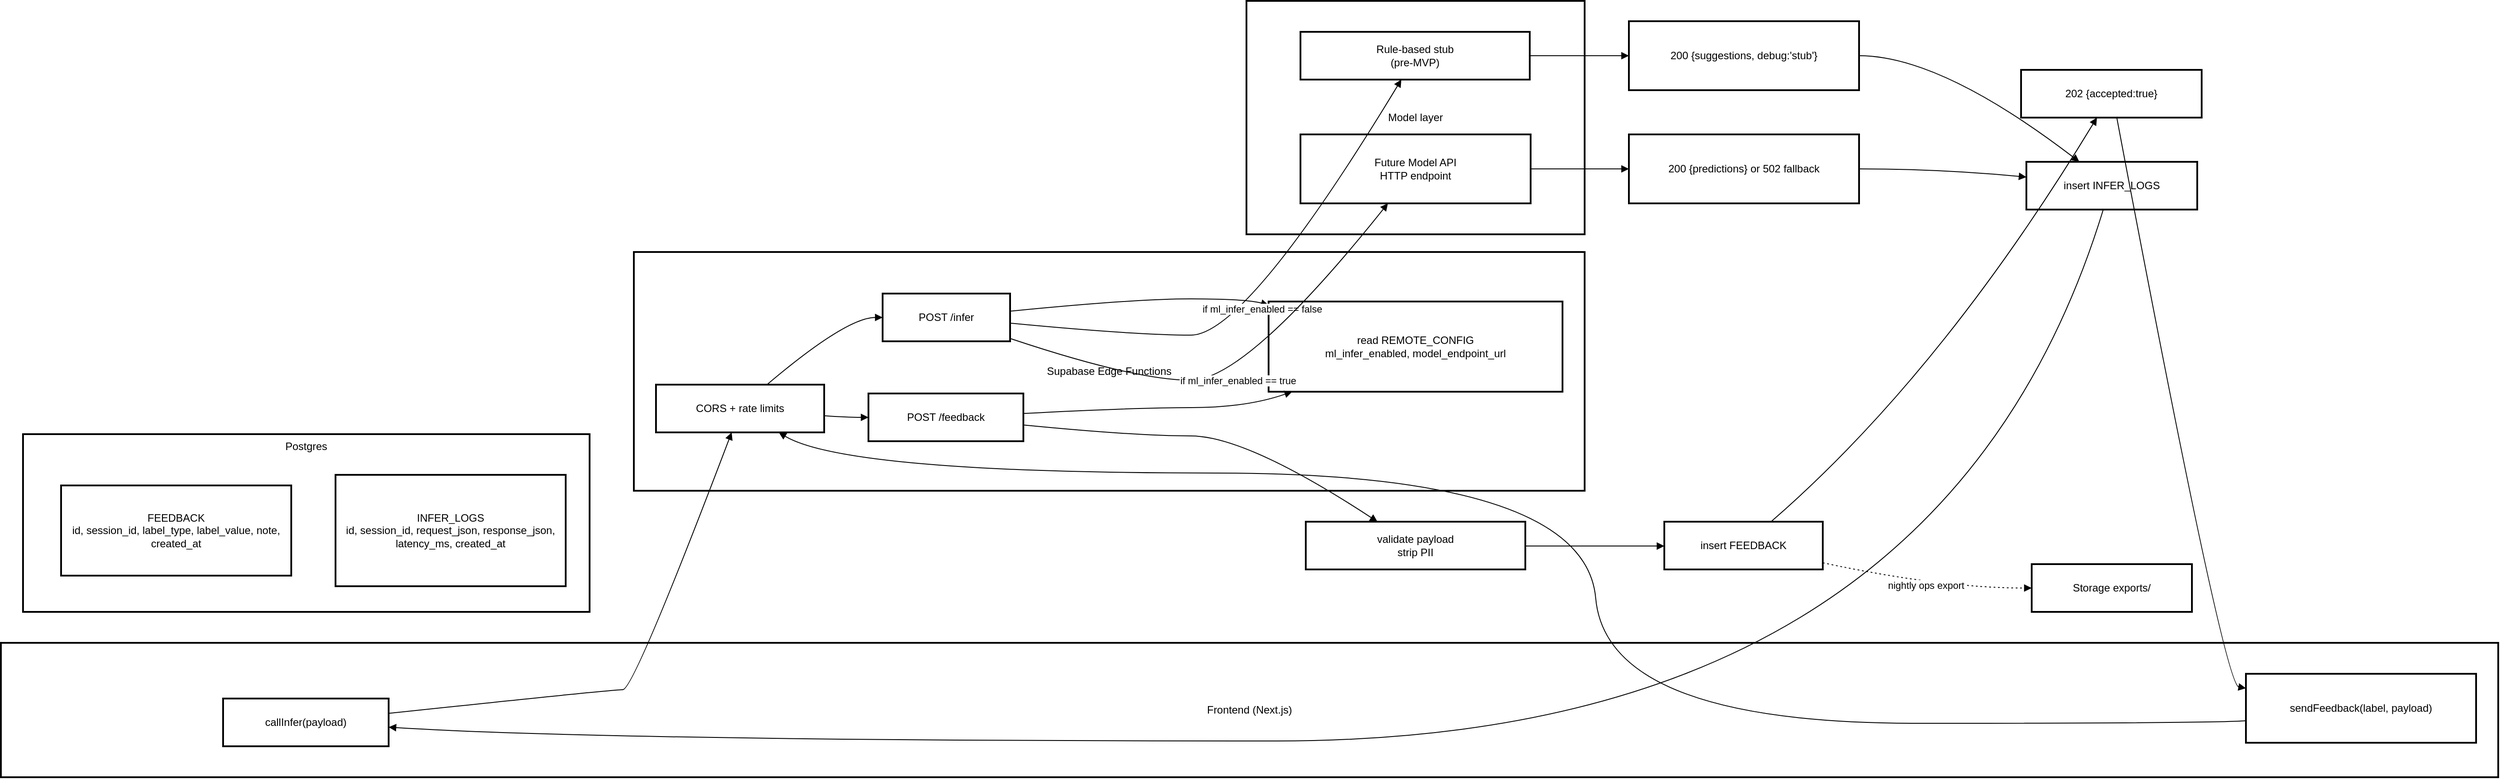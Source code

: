 <mxfile version="28.1.1">
  <diagram name="Page-1" id="JSEcvvFsxAhY5jM5VWjS">
    <mxGraphModel dx="1034" dy="666" grid="1" gridSize="10" guides="1" tooltips="1" connect="1" arrows="1" fold="1" page="1" pageScale="1" pageWidth="850" pageHeight="1100" math="0" shadow="0">
      <root>
        <mxCell id="0" />
        <mxCell id="1" parent="0" />
        <mxCell id="NmZcNdn_ybwdhWXRf-tb-1" value="Model layer" style="whiteSpace=wrap;strokeWidth=2;" vertex="1" parent="1">
          <mxGeometry x="1427" y="20" width="382" height="264" as="geometry" />
        </mxCell>
        <mxCell id="NmZcNdn_ybwdhWXRf-tb-2" value="Postgres" style="whiteSpace=wrap;strokeWidth=2;verticalAlign=top;" vertex="1" parent="1">
          <mxGeometry x="45" y="510" width="640" height="201" as="geometry" />
        </mxCell>
        <mxCell id="NmZcNdn_ybwdhWXRf-tb-3" value="FEEDBACK&#xa;id, session_id, label_type, label_value, note, created_at" style="whiteSpace=wrap;strokeWidth=2;" vertex="1" parent="NmZcNdn_ybwdhWXRf-tb-2">
          <mxGeometry x="43" y="58" width="260" height="102" as="geometry" />
        </mxCell>
        <mxCell id="NmZcNdn_ybwdhWXRf-tb-4" value="INFER_LOGS&#xa;id, session_id, request_json, response_json, latency_ms, created_at" style="whiteSpace=wrap;strokeWidth=2;" vertex="1" parent="NmZcNdn_ybwdhWXRf-tb-2">
          <mxGeometry x="353" y="46" width="260" height="126" as="geometry" />
        </mxCell>
        <mxCell id="NmZcNdn_ybwdhWXRf-tb-5" value="Supabase Edge Functions" style="whiteSpace=wrap;strokeWidth=2;" vertex="1" parent="1">
          <mxGeometry x="735" y="304" width="1074" height="270" as="geometry" />
        </mxCell>
        <mxCell id="NmZcNdn_ybwdhWXRf-tb-6" value="Frontend (Next.js)" style="whiteSpace=wrap;strokeWidth=2;" vertex="1" parent="1">
          <mxGeometry x="20" y="746" width="2821" height="152" as="geometry" />
        </mxCell>
        <mxCell id="NmZcNdn_ybwdhWXRf-tb-7" value="callInfer(payload)" style="whiteSpace=wrap;strokeWidth=2;" vertex="1" parent="1">
          <mxGeometry x="271" y="809" width="187" height="54" as="geometry" />
        </mxCell>
        <mxCell id="NmZcNdn_ybwdhWXRf-tb-8" value="sendFeedback(label, payload)" style="whiteSpace=wrap;strokeWidth=2;" vertex="1" parent="1">
          <mxGeometry x="2556" y="781" width="260" height="78" as="geometry" />
        </mxCell>
        <mxCell id="NmZcNdn_ybwdhWXRf-tb-9" value="CORS + rate limits" style="whiteSpace=wrap;strokeWidth=2;" vertex="1" parent="1">
          <mxGeometry x="760" y="454" width="190" height="54" as="geometry" />
        </mxCell>
        <mxCell id="NmZcNdn_ybwdhWXRf-tb-10" value="POST /infer" style="whiteSpace=wrap;strokeWidth=2;" vertex="1" parent="1">
          <mxGeometry x="1016" y="351" width="144" height="54" as="geometry" />
        </mxCell>
        <mxCell id="NmZcNdn_ybwdhWXRf-tb-11" value="POST /feedback" style="whiteSpace=wrap;strokeWidth=2;" vertex="1" parent="1">
          <mxGeometry x="1000" y="464" width="175" height="54" as="geometry" />
        </mxCell>
        <mxCell id="NmZcNdn_ybwdhWXRf-tb-12" value="read REMOTE_CONFIG&#xa;ml_infer_enabled, model_endpoint_url" style="whiteSpace=wrap;strokeWidth=2;" vertex="1" parent="1">
          <mxGeometry x="1452" y="360" width="332" height="102" as="geometry" />
        </mxCell>
        <mxCell id="NmZcNdn_ybwdhWXRf-tb-13" value="Rule-based stub&#xa;(pre-MVP)" style="whiteSpace=wrap;strokeWidth=2;" vertex="1" parent="1">
          <mxGeometry x="1488" y="55" width="259" height="54" as="geometry" />
        </mxCell>
        <mxCell id="NmZcNdn_ybwdhWXRf-tb-14" value="Future Model API&#xa;HTTP endpoint" style="whiteSpace=wrap;strokeWidth=2;" vertex="1" parent="1">
          <mxGeometry x="1488" y="171" width="260" height="78" as="geometry" />
        </mxCell>
        <mxCell id="NmZcNdn_ybwdhWXRf-tb-15" value="200 {suggestions, debug:&#39;stub&#39;}" style="whiteSpace=wrap;strokeWidth=2;" vertex="1" parent="1">
          <mxGeometry x="1859" y="43" width="260" height="78" as="geometry" />
        </mxCell>
        <mxCell id="NmZcNdn_ybwdhWXRf-tb-16" value="200 {predictions} or 502 fallback" style="whiteSpace=wrap;strokeWidth=2;" vertex="1" parent="1">
          <mxGeometry x="1859" y="171" width="260" height="78" as="geometry" />
        </mxCell>
        <mxCell id="NmZcNdn_ybwdhWXRf-tb-17" value="insert INFER_LOGS" style="whiteSpace=wrap;strokeWidth=2;" vertex="1" parent="1">
          <mxGeometry x="2308" y="202" width="193" height="54" as="geometry" />
        </mxCell>
        <mxCell id="NmZcNdn_ybwdhWXRf-tb-18" value="validate payload&#xa;strip PII" style="whiteSpace=wrap;strokeWidth=2;" vertex="1" parent="1">
          <mxGeometry x="1494" y="609" width="248" height="54" as="geometry" />
        </mxCell>
        <mxCell id="NmZcNdn_ybwdhWXRf-tb-19" value="insert FEEDBACK" style="whiteSpace=wrap;strokeWidth=2;" vertex="1" parent="1">
          <mxGeometry x="1899" y="609" width="179" height="54" as="geometry" />
        </mxCell>
        <mxCell id="NmZcNdn_ybwdhWXRf-tb-20" value="202 {accepted:true}" style="whiteSpace=wrap;strokeWidth=2;" vertex="1" parent="1">
          <mxGeometry x="2302" y="98" width="204" height="54" as="geometry" />
        </mxCell>
        <mxCell id="NmZcNdn_ybwdhWXRf-tb-21" value="Storage exports/" style="whiteSpace=wrap;strokeWidth=2;" vertex="1" parent="1">
          <mxGeometry x="2314" y="657" width="181" height="54" as="geometry" />
        </mxCell>
        <mxCell id="NmZcNdn_ybwdhWXRf-tb-22" value="" style="curved=1;startArrow=none;endArrow=block;exitX=1;exitY=0.31;entryX=0.45;entryY=1;rounded=0;" edge="1" parent="1" source="NmZcNdn_ybwdhWXRf-tb-7" target="NmZcNdn_ybwdhWXRf-tb-9">
          <mxGeometry relative="1" as="geometry">
            <Array as="points">
              <mxPoint x="710" y="799" />
              <mxPoint x="735" y="799" />
            </Array>
          </mxGeometry>
        </mxCell>
        <mxCell id="NmZcNdn_ybwdhWXRf-tb-23" value="" style="curved=1;startArrow=none;endArrow=block;exitX=0.66;exitY=0;entryX=0;entryY=0.5;rounded=0;" edge="1" parent="1" source="NmZcNdn_ybwdhWXRf-tb-9" target="NmZcNdn_ybwdhWXRf-tb-10">
          <mxGeometry relative="1" as="geometry">
            <Array as="points">
              <mxPoint x="975" y="378" />
            </Array>
          </mxGeometry>
        </mxCell>
        <mxCell id="NmZcNdn_ybwdhWXRf-tb-24" value="" style="curved=1;startArrow=none;endArrow=block;exitX=0;exitY=0.68;entryX=0.73;entryY=1;rounded=0;" edge="1" parent="1" source="NmZcNdn_ybwdhWXRf-tb-8" target="NmZcNdn_ybwdhWXRf-tb-9">
          <mxGeometry relative="1" as="geometry">
            <Array as="points">
              <mxPoint x="2531" y="837" />
              <mxPoint x="1834" y="837" />
              <mxPoint x="1809" y="554" />
              <mxPoint x="975" y="554" />
            </Array>
          </mxGeometry>
        </mxCell>
        <mxCell id="NmZcNdn_ybwdhWXRf-tb-25" value="" style="curved=1;startArrow=none;endArrow=block;exitX=1;exitY=0.65;entryX=0;entryY=0.5;rounded=0;" edge="1" parent="1" source="NmZcNdn_ybwdhWXRf-tb-9" target="NmZcNdn_ybwdhWXRf-tb-11">
          <mxGeometry relative="1" as="geometry">
            <Array as="points">
              <mxPoint x="975" y="491" />
            </Array>
          </mxGeometry>
        </mxCell>
        <mxCell id="NmZcNdn_ybwdhWXRf-tb-26" value="" style="curved=1;startArrow=none;endArrow=block;exitX=1;exitY=0.37;entryX=0;entryY=0.04;rounded=0;" edge="1" parent="1" source="NmZcNdn_ybwdhWXRf-tb-10" target="NmZcNdn_ybwdhWXRf-tb-12">
          <mxGeometry relative="1" as="geometry">
            <Array as="points">
              <mxPoint x="1301" y="357" />
              <mxPoint x="1427" y="357" />
            </Array>
          </mxGeometry>
        </mxCell>
        <mxCell id="NmZcNdn_ybwdhWXRf-tb-27" value="" style="curved=1;startArrow=none;endArrow=block;exitX=1;exitY=0.42;entryX=0.08;entryY=1;rounded=0;" edge="1" parent="1" source="NmZcNdn_ybwdhWXRf-tb-11" target="NmZcNdn_ybwdhWXRf-tb-12">
          <mxGeometry relative="1" as="geometry">
            <Array as="points">
              <mxPoint x="1301" y="480" />
              <mxPoint x="1427" y="480" />
            </Array>
          </mxGeometry>
        </mxCell>
        <mxCell id="NmZcNdn_ybwdhWXRf-tb-28" value="if ml_infer_enabled == false" style="curved=1;startArrow=none;endArrow=block;exitX=1;exitY=0.62;entryX=0.44;entryY=1;rounded=0;" edge="1" parent="1" source="NmZcNdn_ybwdhWXRf-tb-10" target="NmZcNdn_ybwdhWXRf-tb-13">
          <mxGeometry relative="1" as="geometry">
            <Array as="points">
              <mxPoint x="1301" y="398" />
              <mxPoint x="1427" y="398" />
            </Array>
          </mxGeometry>
        </mxCell>
        <mxCell id="NmZcNdn_ybwdhWXRf-tb-29" value="if ml_infer_enabled == true" style="curved=1;startArrow=none;endArrow=block;exitX=1;exitY=0.94;entryX=0.38;entryY=1;rounded=0;" edge="1" parent="1" source="NmZcNdn_ybwdhWXRf-tb-10" target="NmZcNdn_ybwdhWXRf-tb-14">
          <mxGeometry relative="1" as="geometry">
            <Array as="points">
              <mxPoint x="1301" y="449" />
              <mxPoint x="1427" y="449" />
            </Array>
          </mxGeometry>
        </mxCell>
        <mxCell id="NmZcNdn_ybwdhWXRf-tb-30" value="" style="curved=1;startArrow=none;endArrow=block;exitX=1;exitY=0.5;entryX=0;entryY=0.5;rounded=0;" edge="1" parent="1" source="NmZcNdn_ybwdhWXRf-tb-13" target="NmZcNdn_ybwdhWXRf-tb-15">
          <mxGeometry relative="1" as="geometry">
            <Array as="points" />
          </mxGeometry>
        </mxCell>
        <mxCell id="NmZcNdn_ybwdhWXRf-tb-31" value="" style="curved=1;startArrow=none;endArrow=block;exitX=1;exitY=0.5;entryX=0;entryY=0.5;rounded=0;" edge="1" parent="1" source="NmZcNdn_ybwdhWXRf-tb-14" target="NmZcNdn_ybwdhWXRf-tb-16">
          <mxGeometry relative="1" as="geometry">
            <Array as="points" />
          </mxGeometry>
        </mxCell>
        <mxCell id="NmZcNdn_ybwdhWXRf-tb-32" value="" style="curved=1;startArrow=none;endArrow=block;exitX=1;exitY=0.5;entryX=0.31;entryY=0;rounded=0;" edge="1" parent="1" source="NmZcNdn_ybwdhWXRf-tb-15" target="NmZcNdn_ybwdhWXRf-tb-17">
          <mxGeometry relative="1" as="geometry">
            <Array as="points">
              <mxPoint x="2211" y="82" />
            </Array>
          </mxGeometry>
        </mxCell>
        <mxCell id="NmZcNdn_ybwdhWXRf-tb-33" value="" style="curved=1;startArrow=none;endArrow=block;exitX=1;exitY=0.5;entryX=0;entryY=0.32;rounded=0;" edge="1" parent="1" source="NmZcNdn_ybwdhWXRf-tb-16" target="NmZcNdn_ybwdhWXRf-tb-17">
          <mxGeometry relative="1" as="geometry">
            <Array as="points">
              <mxPoint x="2211" y="210" />
            </Array>
          </mxGeometry>
        </mxCell>
        <mxCell id="NmZcNdn_ybwdhWXRf-tb-34" value="" style="curved=1;startArrow=none;endArrow=block;exitX=0.45;exitY=1;entryX=1;entryY=0.6;rounded=0;" edge="1" parent="1" source="NmZcNdn_ybwdhWXRf-tb-17" target="NmZcNdn_ybwdhWXRf-tb-7">
          <mxGeometry relative="1" as="geometry">
            <Array as="points">
              <mxPoint x="2211" y="857" />
              <mxPoint x="710" y="857" />
            </Array>
          </mxGeometry>
        </mxCell>
        <mxCell id="NmZcNdn_ybwdhWXRf-tb-35" value="" style="curved=1;startArrow=none;endArrow=block;exitX=1;exitY=0.66;entryX=0.33;entryY=0.01;rounded=0;" edge="1" parent="1" source="NmZcNdn_ybwdhWXRf-tb-11" target="NmZcNdn_ybwdhWXRf-tb-18">
          <mxGeometry relative="1" as="geometry">
            <Array as="points">
              <mxPoint x="1301" y="512" />
              <mxPoint x="1427" y="512" />
            </Array>
          </mxGeometry>
        </mxCell>
        <mxCell id="NmZcNdn_ybwdhWXRf-tb-36" value="" style="curved=1;startArrow=none;endArrow=block;exitX=1;exitY=0.51;entryX=0;entryY=0.51;rounded=0;" edge="1" parent="1" source="NmZcNdn_ybwdhWXRf-tb-18" target="NmZcNdn_ybwdhWXRf-tb-19">
          <mxGeometry relative="1" as="geometry">
            <Array as="points" />
          </mxGeometry>
        </mxCell>
        <mxCell id="NmZcNdn_ybwdhWXRf-tb-37" value="" style="curved=1;startArrow=none;endArrow=block;exitX=0.67;exitY=0.01;entryX=0.42;entryY=1;rounded=0;" edge="1" parent="1" source="NmZcNdn_ybwdhWXRf-tb-19" target="NmZcNdn_ybwdhWXRf-tb-20">
          <mxGeometry relative="1" as="geometry">
            <Array as="points">
              <mxPoint x="2211" y="443" />
            </Array>
          </mxGeometry>
        </mxCell>
        <mxCell id="NmZcNdn_ybwdhWXRf-tb-38" value="" style="curved=1;startArrow=none;endArrow=block;exitX=0.53;exitY=1;entryX=0;entryY=0.21;rounded=0;" edge="1" parent="1" source="NmZcNdn_ybwdhWXRf-tb-20" target="NmZcNdn_ybwdhWXRf-tb-8">
          <mxGeometry relative="1" as="geometry">
            <Array as="points">
              <mxPoint x="2531" y="793" />
            </Array>
          </mxGeometry>
        </mxCell>
        <mxCell id="NmZcNdn_ybwdhWXRf-tb-39" value="nightly ops export" style="curved=1;dashed=1;dashPattern=2 3;startArrow=none;endArrow=block;exitX=1;exitY=0.86;entryX=0;entryY=0.5;rounded=0;" edge="1" parent="1" source="NmZcNdn_ybwdhWXRf-tb-19" target="NmZcNdn_ybwdhWXRf-tb-21">
          <mxGeometry relative="1" as="geometry">
            <Array as="points">
              <mxPoint x="2211" y="684" />
            </Array>
          </mxGeometry>
        </mxCell>
      </root>
    </mxGraphModel>
  </diagram>
</mxfile>

